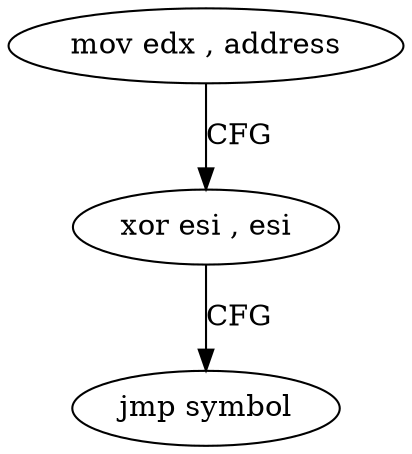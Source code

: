 digraph "func" {
"136336" [label = "mov edx , address" ]
"136341" [label = "xor esi , esi" ]
"136343" [label = "jmp symbol" ]
"136336" -> "136341" [ label = "CFG" ]
"136341" -> "136343" [ label = "CFG" ]
}
